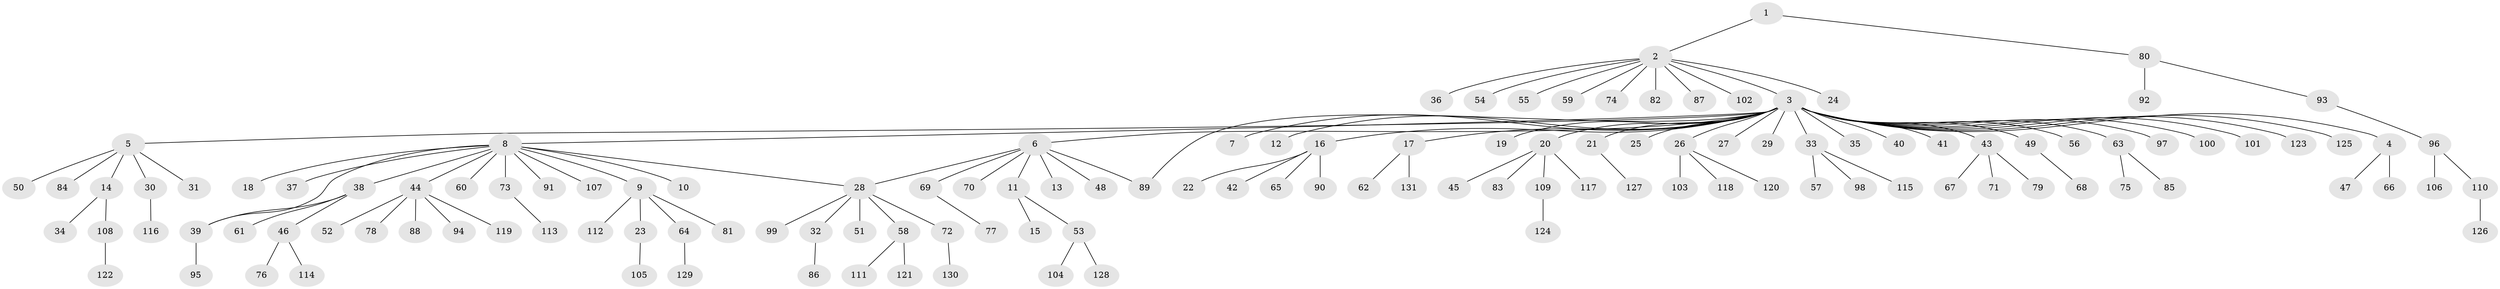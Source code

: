 // coarse degree distribution, {2: 0.2, 3: 0.075, 14: 0.025, 1: 0.6, 5: 0.05, 7: 0.025, 4: 0.025}
// Generated by graph-tools (version 1.1) at 2025/50/03/04/25 22:50:29]
// undirected, 131 vertices, 133 edges
graph export_dot {
  node [color=gray90,style=filled];
  1;
  2;
  3;
  4;
  5;
  6;
  7;
  8;
  9;
  10;
  11;
  12;
  13;
  14;
  15;
  16;
  17;
  18;
  19;
  20;
  21;
  22;
  23;
  24;
  25;
  26;
  27;
  28;
  29;
  30;
  31;
  32;
  33;
  34;
  35;
  36;
  37;
  38;
  39;
  40;
  41;
  42;
  43;
  44;
  45;
  46;
  47;
  48;
  49;
  50;
  51;
  52;
  53;
  54;
  55;
  56;
  57;
  58;
  59;
  60;
  61;
  62;
  63;
  64;
  65;
  66;
  67;
  68;
  69;
  70;
  71;
  72;
  73;
  74;
  75;
  76;
  77;
  78;
  79;
  80;
  81;
  82;
  83;
  84;
  85;
  86;
  87;
  88;
  89;
  90;
  91;
  92;
  93;
  94;
  95;
  96;
  97;
  98;
  99;
  100;
  101;
  102;
  103;
  104;
  105;
  106;
  107;
  108;
  109;
  110;
  111;
  112;
  113;
  114;
  115;
  116;
  117;
  118;
  119;
  120;
  121;
  122;
  123;
  124;
  125;
  126;
  127;
  128;
  129;
  130;
  131;
  1 -- 2;
  1 -- 80;
  2 -- 3;
  2 -- 24;
  2 -- 36;
  2 -- 54;
  2 -- 55;
  2 -- 59;
  2 -- 74;
  2 -- 82;
  2 -- 87;
  2 -- 102;
  3 -- 4;
  3 -- 5;
  3 -- 6;
  3 -- 7;
  3 -- 8;
  3 -- 12;
  3 -- 16;
  3 -- 17;
  3 -- 19;
  3 -- 20;
  3 -- 21;
  3 -- 25;
  3 -- 26;
  3 -- 27;
  3 -- 29;
  3 -- 33;
  3 -- 35;
  3 -- 40;
  3 -- 41;
  3 -- 43;
  3 -- 49;
  3 -- 56;
  3 -- 63;
  3 -- 89;
  3 -- 97;
  3 -- 100;
  3 -- 101;
  3 -- 123;
  3 -- 125;
  4 -- 47;
  4 -- 66;
  5 -- 14;
  5 -- 30;
  5 -- 31;
  5 -- 50;
  5 -- 84;
  6 -- 11;
  6 -- 13;
  6 -- 28;
  6 -- 48;
  6 -- 69;
  6 -- 70;
  6 -- 89;
  8 -- 9;
  8 -- 10;
  8 -- 18;
  8 -- 28;
  8 -- 37;
  8 -- 38;
  8 -- 39;
  8 -- 44;
  8 -- 60;
  8 -- 73;
  8 -- 91;
  8 -- 107;
  9 -- 23;
  9 -- 64;
  9 -- 81;
  9 -- 112;
  11 -- 15;
  11 -- 53;
  14 -- 34;
  14 -- 108;
  16 -- 22;
  16 -- 42;
  16 -- 65;
  16 -- 90;
  17 -- 62;
  17 -- 131;
  20 -- 45;
  20 -- 83;
  20 -- 109;
  20 -- 117;
  21 -- 127;
  23 -- 105;
  26 -- 103;
  26 -- 118;
  26 -- 120;
  28 -- 32;
  28 -- 51;
  28 -- 58;
  28 -- 72;
  28 -- 99;
  30 -- 116;
  32 -- 86;
  33 -- 57;
  33 -- 98;
  33 -- 115;
  38 -- 39;
  38 -- 46;
  38 -- 61;
  39 -- 95;
  43 -- 67;
  43 -- 71;
  43 -- 79;
  44 -- 52;
  44 -- 78;
  44 -- 88;
  44 -- 94;
  44 -- 119;
  46 -- 76;
  46 -- 114;
  49 -- 68;
  53 -- 104;
  53 -- 128;
  58 -- 111;
  58 -- 121;
  63 -- 75;
  63 -- 85;
  64 -- 129;
  69 -- 77;
  72 -- 130;
  73 -- 113;
  80 -- 92;
  80 -- 93;
  93 -- 96;
  96 -- 106;
  96 -- 110;
  108 -- 122;
  109 -- 124;
  110 -- 126;
}
